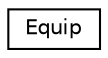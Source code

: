 digraph "Gráfico de Hierarquia de Classes"
{
  edge [fontname="Helvetica",fontsize="10",labelfontname="Helvetica",labelfontsize="10"];
  node [fontname="Helvetica",fontsize="10",shape=record];
  rankdir="LR";
  Node1 [label="Equip",height=0.2,width=0.4,color="black", fillcolor="white", style="filled",URL="$classEquip.html",tooltip="Classe que representa um equipamento que pode ser usado pelo personagem. "];
}
